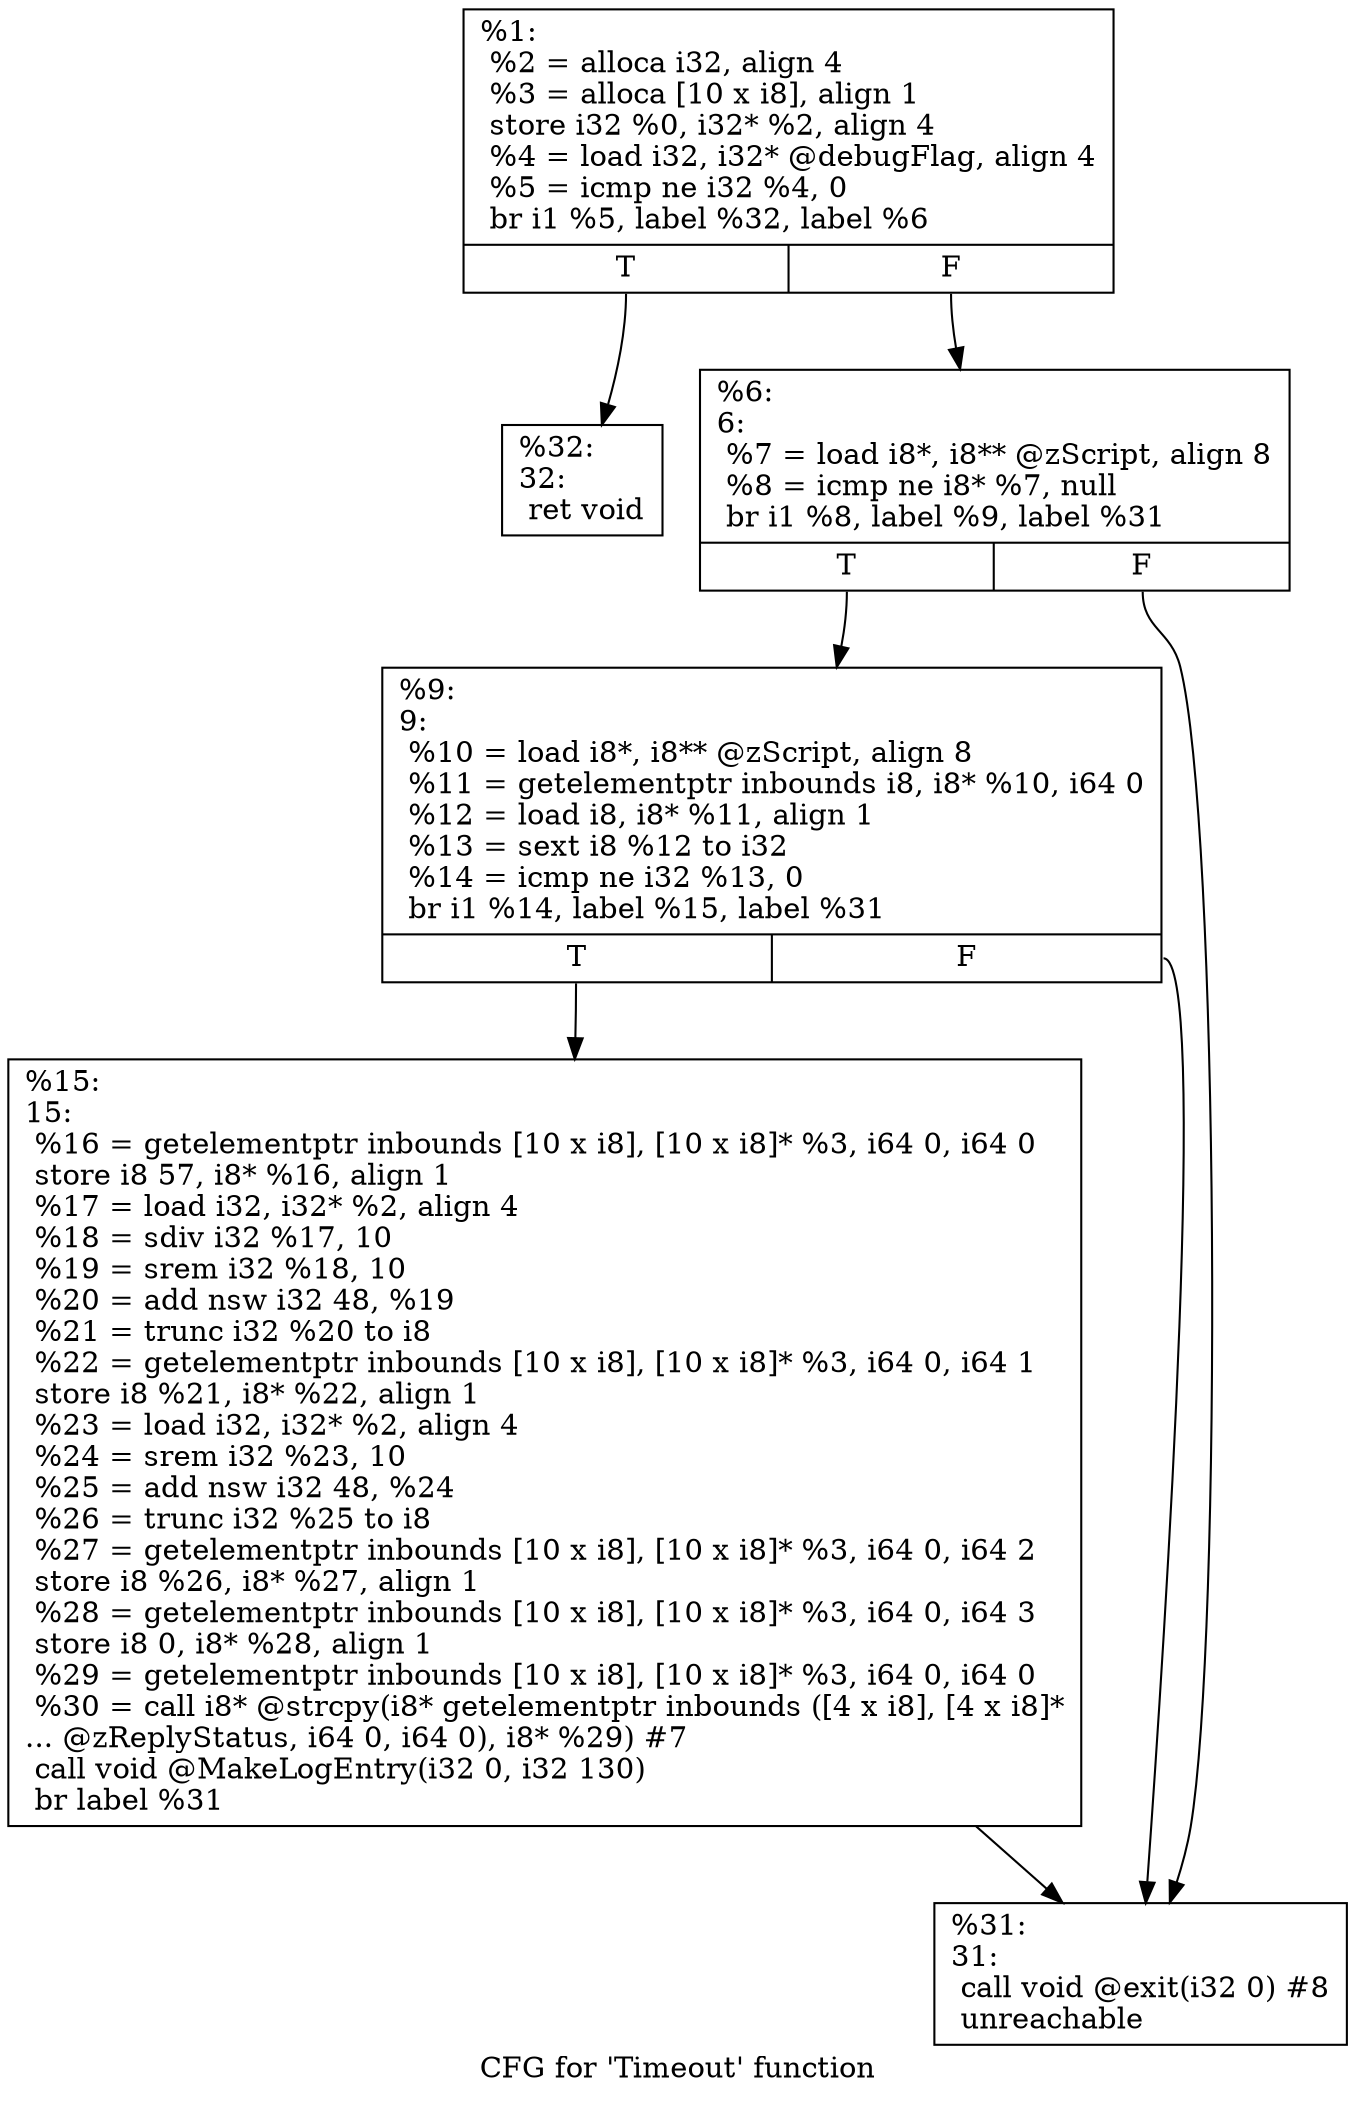 digraph "CFG for 'Timeout' function" {
	label="CFG for 'Timeout' function";

	Node0x16d1b50 [shape=record,label="{%1:\l  %2 = alloca i32, align 4\l  %3 = alloca [10 x i8], align 1\l  store i32 %0, i32* %2, align 4\l  %4 = load i32, i32* @debugFlag, align 4\l  %5 = icmp ne i32 %4, 0\l  br i1 %5, label %32, label %6\l|{<s0>T|<s1>F}}"];
	Node0x16d1b50:s0 -> Node0x16d1dd0;
	Node0x16d1b50:s1 -> Node0x16d1e20;
	Node0x16d1e20 [shape=record,label="{%6:\l6:                                                \l  %7 = load i8*, i8** @zScript, align 8\l  %8 = icmp ne i8* %7, null\l  br i1 %8, label %9, label %31\l|{<s0>T|<s1>F}}"];
	Node0x16d1e20:s0 -> Node0x16d1d10;
	Node0x16d1e20:s1 -> Node0x16d2060;
	Node0x16d1d10 [shape=record,label="{%9:\l9:                                                \l  %10 = load i8*, i8** @zScript, align 8\l  %11 = getelementptr inbounds i8, i8* %10, i64 0\l  %12 = load i8, i8* %11, align 1\l  %13 = sext i8 %12 to i32\l  %14 = icmp ne i32 %13, 0\l  br i1 %14, label %15, label %31\l|{<s0>T|<s1>F}}"];
	Node0x16d1d10:s0 -> Node0x16d2350;
	Node0x16d1d10:s1 -> Node0x16d2060;
	Node0x16d2350 [shape=record,label="{%15:\l15:                                               \l  %16 = getelementptr inbounds [10 x i8], [10 x i8]* %3, i64 0, i64 0\l  store i8 57, i8* %16, align 1\l  %17 = load i32, i32* %2, align 4\l  %18 = sdiv i32 %17, 10\l  %19 = srem i32 %18, 10\l  %20 = add nsw i32 48, %19\l  %21 = trunc i32 %20 to i8\l  %22 = getelementptr inbounds [10 x i8], [10 x i8]* %3, i64 0, i64 1\l  store i8 %21, i8* %22, align 1\l  %23 = load i32, i32* %2, align 4\l  %24 = srem i32 %23, 10\l  %25 = add nsw i32 48, %24\l  %26 = trunc i32 %25 to i8\l  %27 = getelementptr inbounds [10 x i8], [10 x i8]* %3, i64 0, i64 2\l  store i8 %26, i8* %27, align 1\l  %28 = getelementptr inbounds [10 x i8], [10 x i8]* %3, i64 0, i64 3\l  store i8 0, i8* %28, align 1\l  %29 = getelementptr inbounds [10 x i8], [10 x i8]* %3, i64 0, i64 0\l  %30 = call i8* @strcpy(i8* getelementptr inbounds ([4 x i8], [4 x i8]*\l... @zReplyStatus, i64 0, i64 0), i8* %29) #7\l  call void @MakeLogEntry(i32 0, i32 130)\l  br label %31\l}"];
	Node0x16d2350 -> Node0x16d2060;
	Node0x16d2060 [shape=record,label="{%31:\l31:                                               \l  call void @exit(i32 0) #8\l  unreachable\l}"];
	Node0x16d1dd0 [shape=record,label="{%32:\l32:                                               \l  ret void\l}"];
}
